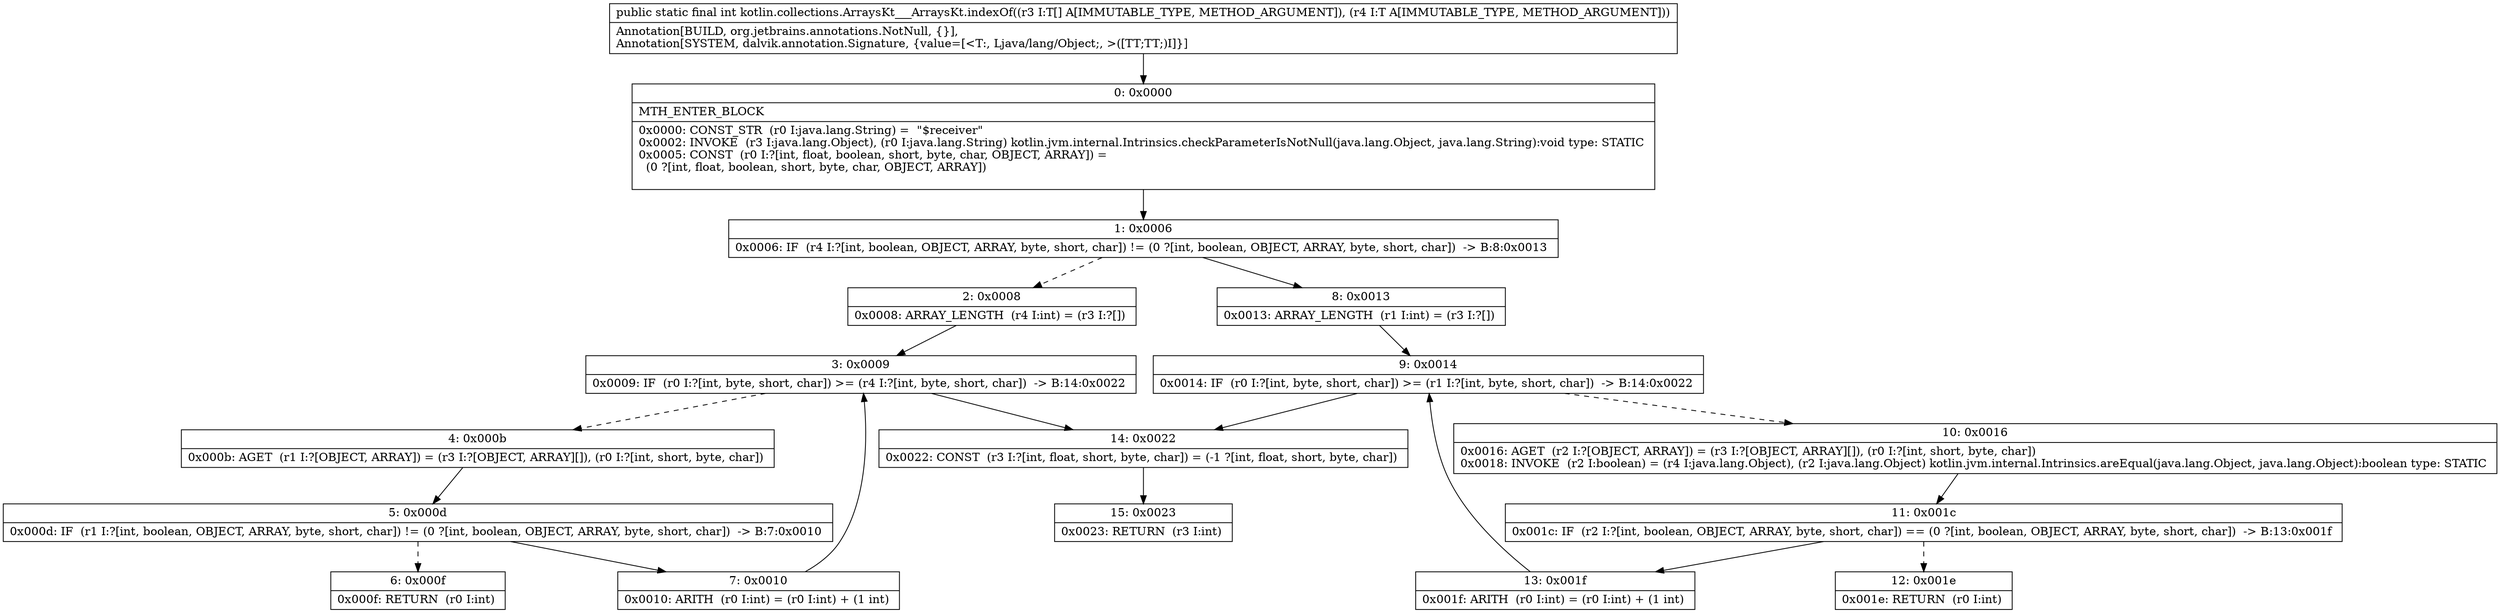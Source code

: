 digraph "CFG forkotlin.collections.ArraysKt___ArraysKt.indexOf([Ljava\/lang\/Object;Ljava\/lang\/Object;)I" {
Node_0 [shape=record,label="{0\:\ 0x0000|MTH_ENTER_BLOCK\l|0x0000: CONST_STR  (r0 I:java.lang.String) =  \"$receiver\" \l0x0002: INVOKE  (r3 I:java.lang.Object), (r0 I:java.lang.String) kotlin.jvm.internal.Intrinsics.checkParameterIsNotNull(java.lang.Object, java.lang.String):void type: STATIC \l0x0005: CONST  (r0 I:?[int, float, boolean, short, byte, char, OBJECT, ARRAY]) = \l  (0 ?[int, float, boolean, short, byte, char, OBJECT, ARRAY])\l \l}"];
Node_1 [shape=record,label="{1\:\ 0x0006|0x0006: IF  (r4 I:?[int, boolean, OBJECT, ARRAY, byte, short, char]) != (0 ?[int, boolean, OBJECT, ARRAY, byte, short, char])  \-\> B:8:0x0013 \l}"];
Node_2 [shape=record,label="{2\:\ 0x0008|0x0008: ARRAY_LENGTH  (r4 I:int) = (r3 I:?[]) \l}"];
Node_3 [shape=record,label="{3\:\ 0x0009|0x0009: IF  (r0 I:?[int, byte, short, char]) \>= (r4 I:?[int, byte, short, char])  \-\> B:14:0x0022 \l}"];
Node_4 [shape=record,label="{4\:\ 0x000b|0x000b: AGET  (r1 I:?[OBJECT, ARRAY]) = (r3 I:?[OBJECT, ARRAY][]), (r0 I:?[int, short, byte, char]) \l}"];
Node_5 [shape=record,label="{5\:\ 0x000d|0x000d: IF  (r1 I:?[int, boolean, OBJECT, ARRAY, byte, short, char]) != (0 ?[int, boolean, OBJECT, ARRAY, byte, short, char])  \-\> B:7:0x0010 \l}"];
Node_6 [shape=record,label="{6\:\ 0x000f|0x000f: RETURN  (r0 I:int) \l}"];
Node_7 [shape=record,label="{7\:\ 0x0010|0x0010: ARITH  (r0 I:int) = (r0 I:int) + (1 int) \l}"];
Node_8 [shape=record,label="{8\:\ 0x0013|0x0013: ARRAY_LENGTH  (r1 I:int) = (r3 I:?[]) \l}"];
Node_9 [shape=record,label="{9\:\ 0x0014|0x0014: IF  (r0 I:?[int, byte, short, char]) \>= (r1 I:?[int, byte, short, char])  \-\> B:14:0x0022 \l}"];
Node_10 [shape=record,label="{10\:\ 0x0016|0x0016: AGET  (r2 I:?[OBJECT, ARRAY]) = (r3 I:?[OBJECT, ARRAY][]), (r0 I:?[int, short, byte, char]) \l0x0018: INVOKE  (r2 I:boolean) = (r4 I:java.lang.Object), (r2 I:java.lang.Object) kotlin.jvm.internal.Intrinsics.areEqual(java.lang.Object, java.lang.Object):boolean type: STATIC \l}"];
Node_11 [shape=record,label="{11\:\ 0x001c|0x001c: IF  (r2 I:?[int, boolean, OBJECT, ARRAY, byte, short, char]) == (0 ?[int, boolean, OBJECT, ARRAY, byte, short, char])  \-\> B:13:0x001f \l}"];
Node_12 [shape=record,label="{12\:\ 0x001e|0x001e: RETURN  (r0 I:int) \l}"];
Node_13 [shape=record,label="{13\:\ 0x001f|0x001f: ARITH  (r0 I:int) = (r0 I:int) + (1 int) \l}"];
Node_14 [shape=record,label="{14\:\ 0x0022|0x0022: CONST  (r3 I:?[int, float, short, byte, char]) = (\-1 ?[int, float, short, byte, char]) \l}"];
Node_15 [shape=record,label="{15\:\ 0x0023|0x0023: RETURN  (r3 I:int) \l}"];
MethodNode[shape=record,label="{public static final int kotlin.collections.ArraysKt___ArraysKt.indexOf((r3 I:T[] A[IMMUTABLE_TYPE, METHOD_ARGUMENT]), (r4 I:T A[IMMUTABLE_TYPE, METHOD_ARGUMENT]))  | Annotation[BUILD, org.jetbrains.annotations.NotNull, \{\}], \lAnnotation[SYSTEM, dalvik.annotation.Signature, \{value=[\<T:, Ljava\/lang\/Object;, \>([TT;TT;)I]\}]\l}"];
MethodNode -> Node_0;
Node_0 -> Node_1;
Node_1 -> Node_2[style=dashed];
Node_1 -> Node_8;
Node_2 -> Node_3;
Node_3 -> Node_4[style=dashed];
Node_3 -> Node_14;
Node_4 -> Node_5;
Node_5 -> Node_6[style=dashed];
Node_5 -> Node_7;
Node_7 -> Node_3;
Node_8 -> Node_9;
Node_9 -> Node_10[style=dashed];
Node_9 -> Node_14;
Node_10 -> Node_11;
Node_11 -> Node_12[style=dashed];
Node_11 -> Node_13;
Node_13 -> Node_9;
Node_14 -> Node_15;
}

